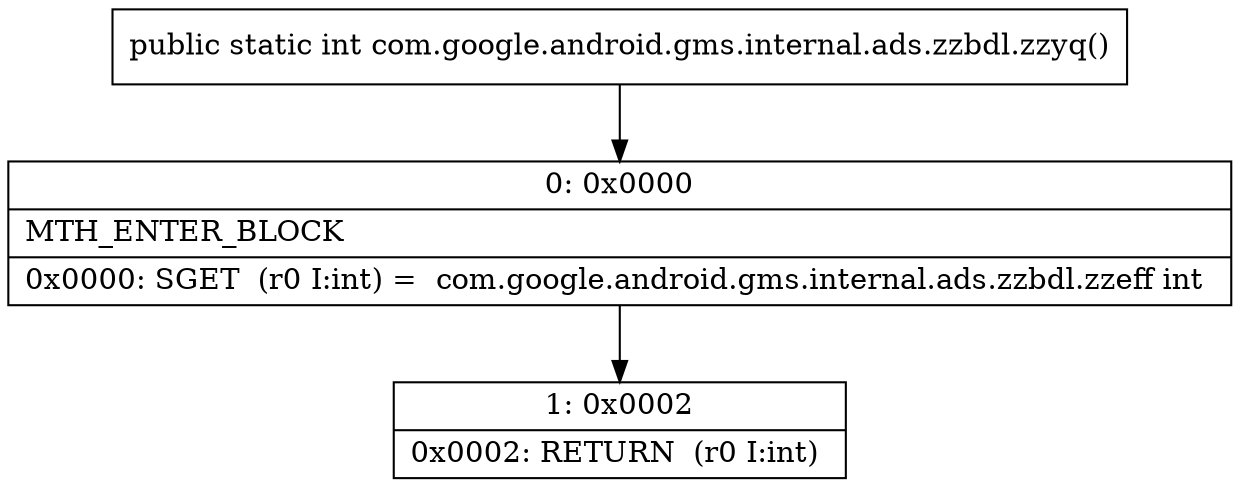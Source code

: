 digraph "CFG forcom.google.android.gms.internal.ads.zzbdl.zzyq()I" {
Node_0 [shape=record,label="{0\:\ 0x0000|MTH_ENTER_BLOCK\l|0x0000: SGET  (r0 I:int) =  com.google.android.gms.internal.ads.zzbdl.zzeff int \l}"];
Node_1 [shape=record,label="{1\:\ 0x0002|0x0002: RETURN  (r0 I:int) \l}"];
MethodNode[shape=record,label="{public static int com.google.android.gms.internal.ads.zzbdl.zzyq() }"];
MethodNode -> Node_0;
Node_0 -> Node_1;
}

